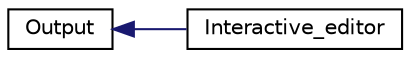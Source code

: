 digraph "Graphical Class Hierarchy"
{
  edge [fontname="Helvetica",fontsize="10",labelfontname="Helvetica",labelfontsize="10"];
  node [fontname="Helvetica",fontsize="10",shape=record];
  rankdir="LR";
  Node1 [label="Output",height=0.2,width=0.4,color="black", fillcolor="white", style="filled",URL="$classOutput.html",tooltip="Render and save class. "];
  Node1 -> Node2 [dir="back",color="midnightblue",fontsize="10",style="solid",fontname="Helvetica"];
  Node2 [label="Interactive_editor",height=0.2,width=0.4,color="black", fillcolor="white", style="filled",URL="$classInteractive__editor.html",tooltip="Editor class. "];
}
